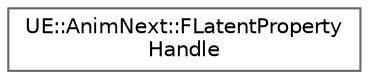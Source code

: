 digraph "Graphical Class Hierarchy"
{
 // INTERACTIVE_SVG=YES
 // LATEX_PDF_SIZE
  bgcolor="transparent";
  edge [fontname=Helvetica,fontsize=10,labelfontname=Helvetica,labelfontsize=10];
  node [fontname=Helvetica,fontsize=10,shape=box,height=0.2,width=0.4];
  rankdir="LR";
  Node0 [id="Node000000",label="UE::AnimNext::FLatentProperty\lHandle",height=0.2,width=0.4,color="grey40", fillcolor="white", style="filled",URL="$db/dcb/structUE_1_1AnimNext_1_1FLatentPropertyHandle.html",tooltip="Latent Property Handle A latent property handle represents:"];
}
